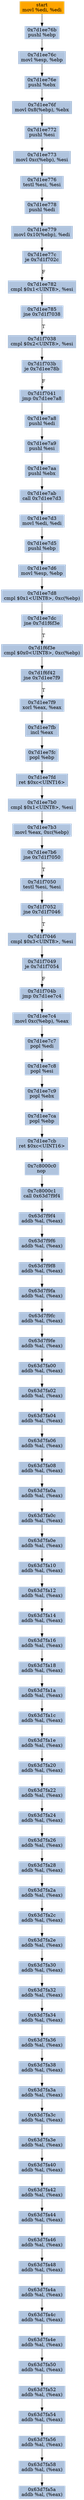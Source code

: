 digraph G {
node[shape=rectangle,style=filled,fillcolor=lightsteelblue,color=lightsteelblue]
bgcolor="transparent"
a0x7d1ee769movl_edi_edi[label="start\nmovl %edi, %edi",color="lightgrey",fillcolor="orange"];
a0x7d1ee76bpushl_ebp[label="0x7d1ee76b\npushl %ebp"];
a0x7d1ee76cmovl_esp_ebp[label="0x7d1ee76c\nmovl %esp, %ebp"];
a0x7d1ee76epushl_ebx[label="0x7d1ee76e\npushl %ebx"];
a0x7d1ee76fmovl_0x8ebp__ebx[label="0x7d1ee76f\nmovl 0x8(%ebp), %ebx"];
a0x7d1ee772pushl_esi[label="0x7d1ee772\npushl %esi"];
a0x7d1ee773movl_0xcebp__esi[label="0x7d1ee773\nmovl 0xc(%ebp), %esi"];
a0x7d1ee776testl_esi_esi[label="0x7d1ee776\ntestl %esi, %esi"];
a0x7d1ee778pushl_edi[label="0x7d1ee778\npushl %edi"];
a0x7d1ee779movl_0x10ebp__edi[label="0x7d1ee779\nmovl 0x10(%ebp), %edi"];
a0x7d1ee77cje_0x7d1f702c[label="0x7d1ee77c\nje 0x7d1f702c"];
a0x7d1ee782cmpl_0x1UINT8_esi[label="0x7d1ee782\ncmpl $0x1<UINT8>, %esi"];
a0x7d1ee785jne_0x7d1f7038[label="0x7d1ee785\njne 0x7d1f7038"];
a0x7d1f7038cmpl_0x2UINT8_esi[label="0x7d1f7038\ncmpl $0x2<UINT8>, %esi"];
a0x7d1f703bje_0x7d1ee78b[label="0x7d1f703b\nje 0x7d1ee78b"];
a0x7d1f7041jmp_0x7d1ee7a8[label="0x7d1f7041\njmp 0x7d1ee7a8"];
a0x7d1ee7a8pushl_edi[label="0x7d1ee7a8\npushl %edi"];
a0x7d1ee7a9pushl_esi[label="0x7d1ee7a9\npushl %esi"];
a0x7d1ee7aapushl_ebx[label="0x7d1ee7aa\npushl %ebx"];
a0x7d1ee7abcall_0x7d1ee7d3[label="0x7d1ee7ab\ncall 0x7d1ee7d3"];
a0x7d1ee7d3movl_edi_edi[label="0x7d1ee7d3\nmovl %edi, %edi"];
a0x7d1ee7d5pushl_ebp[label="0x7d1ee7d5\npushl %ebp"];
a0x7d1ee7d6movl_esp_ebp[label="0x7d1ee7d6\nmovl %esp, %ebp"];
a0x7d1ee7d8cmpl_0x1UINT8_0xcebp_[label="0x7d1ee7d8\ncmpl $0x1<UINT8>, 0xc(%ebp)"];
a0x7d1ee7dcjne_0x7d1f6f3e[label="0x7d1ee7dc\njne 0x7d1f6f3e"];
a0x7d1f6f3ecmpl_0x0UINT8_0xcebp_[label="0x7d1f6f3e\ncmpl $0x0<UINT8>, 0xc(%ebp)"];
a0x7d1f6f42jne_0x7d1ee7f9[label="0x7d1f6f42\njne 0x7d1ee7f9"];
a0x7d1ee7f9xorl_eax_eax[label="0x7d1ee7f9\nxorl %eax, %eax"];
a0x7d1ee7fbincl_eax[label="0x7d1ee7fb\nincl %eax"];
a0x7d1ee7fcpopl_ebp[label="0x7d1ee7fc\npopl %ebp"];
a0x7d1ee7fdret_0xcUINT16[label="0x7d1ee7fd\nret $0xc<UINT16>"];
a0x7d1ee7b0cmpl_0x1UINT8_esi[label="0x7d1ee7b0\ncmpl $0x1<UINT8>, %esi"];
a0x7d1ee7b3movl_eax_0xcebp_[label="0x7d1ee7b3\nmovl %eax, 0xc(%ebp)"];
a0x7d1ee7b6jne_0x7d1f7050[label="0x7d1ee7b6\njne 0x7d1f7050"];
a0x7d1f7050testl_esi_esi[label="0x7d1f7050\ntestl %esi, %esi"];
a0x7d1f7052jne_0x7d1f7046[label="0x7d1f7052\njne 0x7d1f7046"];
a0x7d1f7046cmpl_0x3UINT8_esi[label="0x7d1f7046\ncmpl $0x3<UINT8>, %esi"];
a0x7d1f7049je_0x7d1f7054[label="0x7d1f7049\nje 0x7d1f7054"];
a0x7d1f704bjmp_0x7d1ee7c4[label="0x7d1f704b\njmp 0x7d1ee7c4"];
a0x7d1ee7c4movl_0xcebp__eax[label="0x7d1ee7c4\nmovl 0xc(%ebp), %eax"];
a0x7d1ee7c7popl_edi[label="0x7d1ee7c7\npopl %edi"];
a0x7d1ee7c8popl_esi[label="0x7d1ee7c8\npopl %esi"];
a0x7d1ee7c9popl_ebx[label="0x7d1ee7c9\npopl %ebx"];
a0x7d1ee7capopl_ebp[label="0x7d1ee7ca\npopl %ebp"];
a0x7d1ee7cbret_0xcUINT16[label="0x7d1ee7cb\nret $0xc<UINT16>"];
a0x7c8000c0nop_[label="0x7c8000c0\nnop "];
a0x7c8000c1call_0x63d7f9f4[label="0x7c8000c1\ncall 0x63d7f9f4"];
a0x63d7f9f4addb_al_eax_[label="0x63d7f9f4\naddb %al, (%eax)"];
a0x63d7f9f6addb_al_eax_[label="0x63d7f9f6\naddb %al, (%eax)"];
a0x63d7f9f8addb_al_eax_[label="0x63d7f9f8\naddb %al, (%eax)"];
a0x63d7f9faaddb_al_eax_[label="0x63d7f9fa\naddb %al, (%eax)"];
a0x63d7f9fcaddb_al_eax_[label="0x63d7f9fc\naddb %al, (%eax)"];
a0x63d7f9feaddb_al_eax_[label="0x63d7f9fe\naddb %al, (%eax)"];
a0x63d7fa00addb_al_eax_[label="0x63d7fa00\naddb %al, (%eax)"];
a0x63d7fa02addb_al_eax_[label="0x63d7fa02\naddb %al, (%eax)"];
a0x63d7fa04addb_al_eax_[label="0x63d7fa04\naddb %al, (%eax)"];
a0x63d7fa06addb_al_eax_[label="0x63d7fa06\naddb %al, (%eax)"];
a0x63d7fa08addb_al_eax_[label="0x63d7fa08\naddb %al, (%eax)"];
a0x63d7fa0aaddb_al_eax_[label="0x63d7fa0a\naddb %al, (%eax)"];
a0x63d7fa0caddb_al_eax_[label="0x63d7fa0c\naddb %al, (%eax)"];
a0x63d7fa0eaddb_al_eax_[label="0x63d7fa0e\naddb %al, (%eax)"];
a0x63d7fa10addb_al_eax_[label="0x63d7fa10\naddb %al, (%eax)"];
a0x63d7fa12addb_al_eax_[label="0x63d7fa12\naddb %al, (%eax)"];
a0x63d7fa14addb_al_eax_[label="0x63d7fa14\naddb %al, (%eax)"];
a0x63d7fa16addb_al_eax_[label="0x63d7fa16\naddb %al, (%eax)"];
a0x63d7fa18addb_al_eax_[label="0x63d7fa18\naddb %al, (%eax)"];
a0x63d7fa1aaddb_al_eax_[label="0x63d7fa1a\naddb %al, (%eax)"];
a0x63d7fa1caddb_al_eax_[label="0x63d7fa1c\naddb %al, (%eax)"];
a0x63d7fa1eaddb_al_eax_[label="0x63d7fa1e\naddb %al, (%eax)"];
a0x63d7fa20addb_al_eax_[label="0x63d7fa20\naddb %al, (%eax)"];
a0x63d7fa22addb_al_eax_[label="0x63d7fa22\naddb %al, (%eax)"];
a0x63d7fa24addb_al_eax_[label="0x63d7fa24\naddb %al, (%eax)"];
a0x63d7fa26addb_al_eax_[label="0x63d7fa26\naddb %al, (%eax)"];
a0x63d7fa28addb_al_eax_[label="0x63d7fa28\naddb %al, (%eax)"];
a0x63d7fa2aaddb_al_eax_[label="0x63d7fa2a\naddb %al, (%eax)"];
a0x63d7fa2caddb_al_eax_[label="0x63d7fa2c\naddb %al, (%eax)"];
a0x63d7fa2eaddb_al_eax_[label="0x63d7fa2e\naddb %al, (%eax)"];
a0x63d7fa30addb_al_eax_[label="0x63d7fa30\naddb %al, (%eax)"];
a0x63d7fa32addb_al_eax_[label="0x63d7fa32\naddb %al, (%eax)"];
a0x63d7fa34addb_al_eax_[label="0x63d7fa34\naddb %al, (%eax)"];
a0x63d7fa36addb_al_eax_[label="0x63d7fa36\naddb %al, (%eax)"];
a0x63d7fa38addb_al_eax_[label="0x63d7fa38\naddb %al, (%eax)"];
a0x63d7fa3aaddb_al_eax_[label="0x63d7fa3a\naddb %al, (%eax)"];
a0x63d7fa3caddb_al_eax_[label="0x63d7fa3c\naddb %al, (%eax)"];
a0x63d7fa3eaddb_al_eax_[label="0x63d7fa3e\naddb %al, (%eax)"];
a0x63d7fa40addb_al_eax_[label="0x63d7fa40\naddb %al, (%eax)"];
a0x63d7fa42addb_al_eax_[label="0x63d7fa42\naddb %al, (%eax)"];
a0x63d7fa44addb_al_eax_[label="0x63d7fa44\naddb %al, (%eax)"];
a0x63d7fa46addb_al_eax_[label="0x63d7fa46\naddb %al, (%eax)"];
a0x63d7fa48addb_al_eax_[label="0x63d7fa48\naddb %al, (%eax)"];
a0x63d7fa4aaddb_al_eax_[label="0x63d7fa4a\naddb %al, (%eax)"];
a0x63d7fa4caddb_al_eax_[label="0x63d7fa4c\naddb %al, (%eax)"];
a0x63d7fa4eaddb_al_eax_[label="0x63d7fa4e\naddb %al, (%eax)"];
a0x63d7fa50addb_al_eax_[label="0x63d7fa50\naddb %al, (%eax)"];
a0x63d7fa52addb_al_eax_[label="0x63d7fa52\naddb %al, (%eax)"];
a0x63d7fa54addb_al_eax_[label="0x63d7fa54\naddb %al, (%eax)"];
a0x63d7fa56addb_al_eax_[label="0x63d7fa56\naddb %al, (%eax)"];
a0x63d7fa58addb_al_eax_[label="0x63d7fa58\naddb %al, (%eax)"];
a0x63d7fa5aaddb_al_eax_[label="0x63d7fa5a\naddb %al, (%eax)"];
a0x7d1ee769movl_edi_edi -> a0x7d1ee76bpushl_ebp [color="#000000"];
a0x7d1ee76bpushl_ebp -> a0x7d1ee76cmovl_esp_ebp [color="#000000"];
a0x7d1ee76cmovl_esp_ebp -> a0x7d1ee76epushl_ebx [color="#000000"];
a0x7d1ee76epushl_ebx -> a0x7d1ee76fmovl_0x8ebp__ebx [color="#000000"];
a0x7d1ee76fmovl_0x8ebp__ebx -> a0x7d1ee772pushl_esi [color="#000000"];
a0x7d1ee772pushl_esi -> a0x7d1ee773movl_0xcebp__esi [color="#000000"];
a0x7d1ee773movl_0xcebp__esi -> a0x7d1ee776testl_esi_esi [color="#000000"];
a0x7d1ee776testl_esi_esi -> a0x7d1ee778pushl_edi [color="#000000"];
a0x7d1ee778pushl_edi -> a0x7d1ee779movl_0x10ebp__edi [color="#000000"];
a0x7d1ee779movl_0x10ebp__edi -> a0x7d1ee77cje_0x7d1f702c [color="#000000"];
a0x7d1ee77cje_0x7d1f702c -> a0x7d1ee782cmpl_0x1UINT8_esi [color="#000000",label="F"];
a0x7d1ee782cmpl_0x1UINT8_esi -> a0x7d1ee785jne_0x7d1f7038 [color="#000000"];
a0x7d1ee785jne_0x7d1f7038 -> a0x7d1f7038cmpl_0x2UINT8_esi [color="#000000",label="T"];
a0x7d1f7038cmpl_0x2UINT8_esi -> a0x7d1f703bje_0x7d1ee78b [color="#000000"];
a0x7d1f703bje_0x7d1ee78b -> a0x7d1f7041jmp_0x7d1ee7a8 [color="#000000",label="F"];
a0x7d1f7041jmp_0x7d1ee7a8 -> a0x7d1ee7a8pushl_edi [color="#000000"];
a0x7d1ee7a8pushl_edi -> a0x7d1ee7a9pushl_esi [color="#000000"];
a0x7d1ee7a9pushl_esi -> a0x7d1ee7aapushl_ebx [color="#000000"];
a0x7d1ee7aapushl_ebx -> a0x7d1ee7abcall_0x7d1ee7d3 [color="#000000"];
a0x7d1ee7abcall_0x7d1ee7d3 -> a0x7d1ee7d3movl_edi_edi [color="#000000"];
a0x7d1ee7d3movl_edi_edi -> a0x7d1ee7d5pushl_ebp [color="#000000"];
a0x7d1ee7d5pushl_ebp -> a0x7d1ee7d6movl_esp_ebp [color="#000000"];
a0x7d1ee7d6movl_esp_ebp -> a0x7d1ee7d8cmpl_0x1UINT8_0xcebp_ [color="#000000"];
a0x7d1ee7d8cmpl_0x1UINT8_0xcebp_ -> a0x7d1ee7dcjne_0x7d1f6f3e [color="#000000"];
a0x7d1ee7dcjne_0x7d1f6f3e -> a0x7d1f6f3ecmpl_0x0UINT8_0xcebp_ [color="#000000",label="T"];
a0x7d1f6f3ecmpl_0x0UINT8_0xcebp_ -> a0x7d1f6f42jne_0x7d1ee7f9 [color="#000000"];
a0x7d1f6f42jne_0x7d1ee7f9 -> a0x7d1ee7f9xorl_eax_eax [color="#000000",label="T"];
a0x7d1ee7f9xorl_eax_eax -> a0x7d1ee7fbincl_eax [color="#000000"];
a0x7d1ee7fbincl_eax -> a0x7d1ee7fcpopl_ebp [color="#000000"];
a0x7d1ee7fcpopl_ebp -> a0x7d1ee7fdret_0xcUINT16 [color="#000000"];
a0x7d1ee7fdret_0xcUINT16 -> a0x7d1ee7b0cmpl_0x1UINT8_esi [color="#000000"];
a0x7d1ee7b0cmpl_0x1UINT8_esi -> a0x7d1ee7b3movl_eax_0xcebp_ [color="#000000"];
a0x7d1ee7b3movl_eax_0xcebp_ -> a0x7d1ee7b6jne_0x7d1f7050 [color="#000000"];
a0x7d1ee7b6jne_0x7d1f7050 -> a0x7d1f7050testl_esi_esi [color="#000000",label="T"];
a0x7d1f7050testl_esi_esi -> a0x7d1f7052jne_0x7d1f7046 [color="#000000"];
a0x7d1f7052jne_0x7d1f7046 -> a0x7d1f7046cmpl_0x3UINT8_esi [color="#000000",label="T"];
a0x7d1f7046cmpl_0x3UINT8_esi -> a0x7d1f7049je_0x7d1f7054 [color="#000000"];
a0x7d1f7049je_0x7d1f7054 -> a0x7d1f704bjmp_0x7d1ee7c4 [color="#000000",label="F"];
a0x7d1f704bjmp_0x7d1ee7c4 -> a0x7d1ee7c4movl_0xcebp__eax [color="#000000"];
a0x7d1ee7c4movl_0xcebp__eax -> a0x7d1ee7c7popl_edi [color="#000000"];
a0x7d1ee7c7popl_edi -> a0x7d1ee7c8popl_esi [color="#000000"];
a0x7d1ee7c8popl_esi -> a0x7d1ee7c9popl_ebx [color="#000000"];
a0x7d1ee7c9popl_ebx -> a0x7d1ee7capopl_ebp [color="#000000"];
a0x7d1ee7capopl_ebp -> a0x7d1ee7cbret_0xcUINT16 [color="#000000"];
a0x7d1ee7cbret_0xcUINT16 -> a0x7c8000c0nop_ [color="#000000"];
a0x7c8000c0nop_ -> a0x7c8000c1call_0x63d7f9f4 [color="#000000"];
a0x7c8000c1call_0x63d7f9f4 -> a0x63d7f9f4addb_al_eax_ [color="#000000"];
a0x63d7f9f4addb_al_eax_ -> a0x63d7f9f6addb_al_eax_ [color="#000000"];
a0x63d7f9f6addb_al_eax_ -> a0x63d7f9f8addb_al_eax_ [color="#000000"];
a0x63d7f9f8addb_al_eax_ -> a0x63d7f9faaddb_al_eax_ [color="#000000"];
a0x63d7f9faaddb_al_eax_ -> a0x63d7f9fcaddb_al_eax_ [color="#000000"];
a0x63d7f9fcaddb_al_eax_ -> a0x63d7f9feaddb_al_eax_ [color="#000000"];
a0x63d7f9feaddb_al_eax_ -> a0x63d7fa00addb_al_eax_ [color="#000000"];
a0x63d7fa00addb_al_eax_ -> a0x63d7fa02addb_al_eax_ [color="#000000"];
a0x63d7fa02addb_al_eax_ -> a0x63d7fa04addb_al_eax_ [color="#000000"];
a0x63d7fa04addb_al_eax_ -> a0x63d7fa06addb_al_eax_ [color="#000000"];
a0x63d7fa06addb_al_eax_ -> a0x63d7fa08addb_al_eax_ [color="#000000"];
a0x63d7fa08addb_al_eax_ -> a0x63d7fa0aaddb_al_eax_ [color="#000000"];
a0x63d7fa0aaddb_al_eax_ -> a0x63d7fa0caddb_al_eax_ [color="#000000"];
a0x63d7fa0caddb_al_eax_ -> a0x63d7fa0eaddb_al_eax_ [color="#000000"];
a0x63d7fa0eaddb_al_eax_ -> a0x63d7fa10addb_al_eax_ [color="#000000"];
a0x63d7fa10addb_al_eax_ -> a0x63d7fa12addb_al_eax_ [color="#000000"];
a0x63d7fa12addb_al_eax_ -> a0x63d7fa14addb_al_eax_ [color="#000000"];
a0x63d7fa14addb_al_eax_ -> a0x63d7fa16addb_al_eax_ [color="#000000"];
a0x63d7fa16addb_al_eax_ -> a0x63d7fa18addb_al_eax_ [color="#000000"];
a0x63d7fa18addb_al_eax_ -> a0x63d7fa1aaddb_al_eax_ [color="#000000"];
a0x63d7fa1aaddb_al_eax_ -> a0x63d7fa1caddb_al_eax_ [color="#000000"];
a0x63d7fa1caddb_al_eax_ -> a0x63d7fa1eaddb_al_eax_ [color="#000000"];
a0x63d7fa1eaddb_al_eax_ -> a0x63d7fa20addb_al_eax_ [color="#000000"];
a0x63d7fa20addb_al_eax_ -> a0x63d7fa22addb_al_eax_ [color="#000000"];
a0x63d7fa22addb_al_eax_ -> a0x63d7fa24addb_al_eax_ [color="#000000"];
a0x63d7fa24addb_al_eax_ -> a0x63d7fa26addb_al_eax_ [color="#000000"];
a0x63d7fa26addb_al_eax_ -> a0x63d7fa28addb_al_eax_ [color="#000000"];
a0x63d7fa28addb_al_eax_ -> a0x63d7fa2aaddb_al_eax_ [color="#000000"];
a0x63d7fa2aaddb_al_eax_ -> a0x63d7fa2caddb_al_eax_ [color="#000000"];
a0x63d7fa2caddb_al_eax_ -> a0x63d7fa2eaddb_al_eax_ [color="#000000"];
a0x63d7fa2eaddb_al_eax_ -> a0x63d7fa30addb_al_eax_ [color="#000000"];
a0x63d7fa30addb_al_eax_ -> a0x63d7fa32addb_al_eax_ [color="#000000"];
a0x63d7fa32addb_al_eax_ -> a0x63d7fa34addb_al_eax_ [color="#000000"];
a0x63d7fa34addb_al_eax_ -> a0x63d7fa36addb_al_eax_ [color="#000000"];
a0x63d7fa36addb_al_eax_ -> a0x63d7fa38addb_al_eax_ [color="#000000"];
a0x63d7fa38addb_al_eax_ -> a0x63d7fa3aaddb_al_eax_ [color="#000000"];
a0x63d7fa3aaddb_al_eax_ -> a0x63d7fa3caddb_al_eax_ [color="#000000"];
a0x63d7fa3caddb_al_eax_ -> a0x63d7fa3eaddb_al_eax_ [color="#000000"];
a0x63d7fa3eaddb_al_eax_ -> a0x63d7fa40addb_al_eax_ [color="#000000"];
a0x63d7fa40addb_al_eax_ -> a0x63d7fa42addb_al_eax_ [color="#000000"];
a0x63d7fa42addb_al_eax_ -> a0x63d7fa44addb_al_eax_ [color="#000000"];
a0x63d7fa44addb_al_eax_ -> a0x63d7fa46addb_al_eax_ [color="#000000"];
a0x63d7fa46addb_al_eax_ -> a0x63d7fa48addb_al_eax_ [color="#000000"];
a0x63d7fa48addb_al_eax_ -> a0x63d7fa4aaddb_al_eax_ [color="#000000"];
a0x63d7fa4aaddb_al_eax_ -> a0x63d7fa4caddb_al_eax_ [color="#000000"];
a0x63d7fa4caddb_al_eax_ -> a0x63d7fa4eaddb_al_eax_ [color="#000000"];
a0x63d7fa4eaddb_al_eax_ -> a0x63d7fa50addb_al_eax_ [color="#000000"];
a0x63d7fa50addb_al_eax_ -> a0x63d7fa52addb_al_eax_ [color="#000000"];
a0x63d7fa52addb_al_eax_ -> a0x63d7fa54addb_al_eax_ [color="#000000"];
a0x63d7fa54addb_al_eax_ -> a0x63d7fa56addb_al_eax_ [color="#000000"];
a0x63d7fa56addb_al_eax_ -> a0x63d7fa58addb_al_eax_ [color="#000000"];
a0x63d7fa58addb_al_eax_ -> a0x63d7fa5aaddb_al_eax_ [color="#000000"];
}
